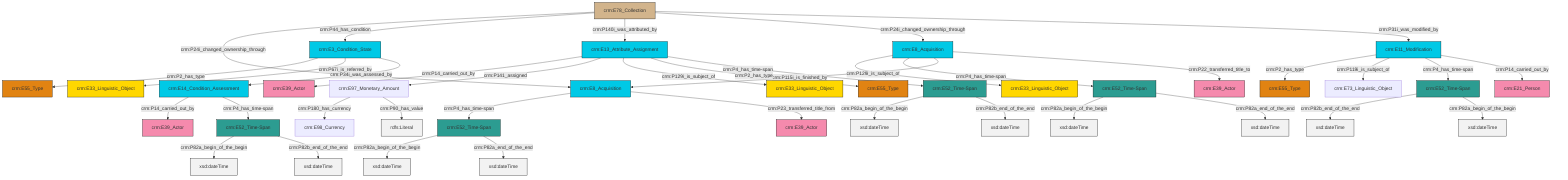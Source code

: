 graph TD
classDef Literal fill:#f2f2f2,stroke:#000000;
classDef CRM_Entity fill:#FFFFFF,stroke:#000000;
classDef Temporal_Entity fill:#00C9E6, stroke:#000000;
classDef Type fill:#E18312, stroke:#000000;
classDef Time-Span fill:#2C9C91, stroke:#000000;
classDef Appellation fill:#FFEB7F, stroke:#000000;
classDef Place fill:#008836, stroke:#000000;
classDef Persistent_Item fill:#B266B2, stroke:#000000;
classDef Conceptual_Object fill:#FFD700, stroke:#000000;
classDef Physical_Thing fill:#D2B48C, stroke:#000000;
classDef Actor fill:#f58aad, stroke:#000000;
classDef PC_Classes fill:#4ce600, stroke:#000000;
classDef Multi fill:#cccccc,stroke:#000000;

0["crm:E97_Monetary_Amount"]:::Default -->|crm:P180_has_currency| 1["crm:E98_Currency"]:::Default
2["crm:E13_Attribute_Assignment"]:::Temporal_Entity -->|crm:P14_carried_out_by| 3["crm:E39_Actor"]:::Actor
4["crm:E78_Collection"]:::Physical_Thing -->|crm:P24i_changed_ownership_through| 5["crm:E8_Acquisition"]:::Temporal_Entity
6["crm:E3_Condition_State"]:::Temporal_Entity -->|crm:P2_has_type| 7["crm:E55_Type"]:::Type
10["crm:E52_Time-Span"]:::Time-Span -->|crm:P82a_begin_of_the_begin| 11[xsd:dateTime]:::Literal
8["crm:E52_Time-Span"]:::Time-Span -->|crm:P82a_begin_of_the_begin| 12[xsd:dateTime]:::Literal
13["crm:E52_Time-Span"]:::Time-Span -->|crm:P82a_begin_of_the_begin| 14[xsd:dateTime]:::Literal
20["crm:E11_Modification"]:::Temporal_Entity -->|crm:P2_has_type| 15["crm:E55_Type"]:::Type
2["crm:E13_Attribute_Assignment"]:::Temporal_Entity -->|crm:P141_assigned| 0["crm:E97_Monetary_Amount"]:::Default
4["crm:E78_Collection"]:::Physical_Thing -->|crm:P44_has_condition| 6["crm:E3_Condition_State"]:::Temporal_Entity
4["crm:E78_Collection"]:::Physical_Thing -->|crm:P140i_was_attributed_by| 2["crm:E13_Attribute_Assignment"]:::Temporal_Entity
20["crm:E11_Modification"]:::Temporal_Entity -->|crm:P119i_is_subject_of| 32["crm:E73_Linguistic_Object"]:::Default
6["crm:E3_Condition_State"]:::Temporal_Entity -->|crm:P67i_is_referred_by| 33["crm:E33_Linguistic_Object"]:::Conceptual_Object
27["crm:E52_Time-Span"]:::Time-Span -->|crm:P82b_end_of_the_end| 36[xsd:dateTime]:::Literal
2["crm:E13_Attribute_Assignment"]:::Temporal_Entity -->|crm:P129i_is_subject_of| 25["crm:E33_Linguistic_Object"]:::Conceptual_Object
5["crm:E8_Acquisition"]:::Temporal_Entity -->|crm:P4_has_time-span| 8["crm:E52_Time-Span"]:::Time-Span
20["crm:E11_Modification"]:::Temporal_Entity -->|crm:P4_has_time-span| 27["crm:E52_Time-Span"]:::Time-Span
17["crm:E8_Acquisition"]:::Temporal_Entity -->|crm:P129i_is_subject_of| 40["crm:E33_Linguistic_Object"]:::Conceptual_Object
17["crm:E8_Acquisition"]:::Temporal_Entity -->|crm:P4_has_time-span| 34["crm:E52_Time-Span"]:::Time-Span
10["crm:E52_Time-Span"]:::Time-Span -->|crm:P82b_end_of_the_end| 41[xsd:dateTime]:::Literal
0["crm:E97_Monetary_Amount"]:::Default -->|crm:P90_has_value| 44[rdfs:Literal]:::Literal
45["crm:E14_Condition_Assessment"]:::Temporal_Entity -->|crm:P14_carried_out_by| 29["crm:E39_Actor"]:::Actor
4["crm:E78_Collection"]:::Physical_Thing -->|crm:P24i_changed_ownership_through| 17["crm:E8_Acquisition"]:::Temporal_Entity
13["crm:E52_Time-Span"]:::Time-Span -->|crm:P82b_end_of_the_end| 47[xsd:dateTime]:::Literal
4["crm:E78_Collection"]:::Physical_Thing -->|crm:P31i_was_modified_by| 20["crm:E11_Modification"]:::Temporal_Entity
17["crm:E8_Acquisition"]:::Temporal_Entity -->|crm:P115i_is_finished_by| 5["crm:E8_Acquisition"]:::Temporal_Entity
34["crm:E52_Time-Span"]:::Time-Span -->|crm:P82a_begin_of_the_begin| 51[xsd:dateTime]:::Literal
5["crm:E8_Acquisition"]:::Temporal_Entity -->|crm:P23_transferred_title_from| 23["crm:E39_Actor"]:::Actor
2["crm:E13_Attribute_Assignment"]:::Temporal_Entity -->|crm:P2_has_type| 42["crm:E55_Type"]:::Type
17["crm:E8_Acquisition"]:::Temporal_Entity -->|crm:P22_transferred_title_to| 49["crm:E39_Actor"]:::Actor
45["crm:E14_Condition_Assessment"]:::Temporal_Entity -->|crm:P4_has_time-span| 10["crm:E52_Time-Span"]:::Time-Span
34["crm:E52_Time-Span"]:::Time-Span -->|crm:P82a_end_of_the_end| 56[xsd:dateTime]:::Literal
8["crm:E52_Time-Span"]:::Time-Span -->|crm:P82a_end_of_the_end| 57[xsd:dateTime]:::Literal
27["crm:E52_Time-Span"]:::Time-Span -->|crm:P82a_begin_of_the_begin| 58[xsd:dateTime]:::Literal
20["crm:E11_Modification"]:::Temporal_Entity -->|crm:P14_carried_out_by| 52["crm:E21_Person"]:::Actor
2["crm:E13_Attribute_Assignment"]:::Temporal_Entity -->|crm:P4_has_time-span| 13["crm:E52_Time-Span"]:::Time-Span
6["crm:E3_Condition_State"]:::Temporal_Entity -->|crm:P34i_was_assessed_by| 45["crm:E14_Condition_Assessment"]:::Temporal_Entity